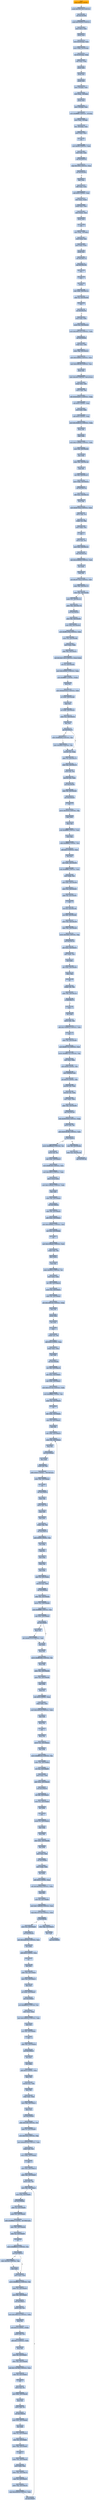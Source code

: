 digraph G {
node[shape=rectangle,style=filled,fillcolor=lightsteelblue,color=lightsteelblue]
bgcolor="transparent"
a0x01001f7cpushl_0x60UINT8[label="start\npushl $0x60<UINT8>",color="lightgrey",fillcolor="orange"];
a0x01001f7epushl_0x10011a0UINT32[label="0x01001f7e\npushl $0x10011a0<UINT32>"];
a0x01001f83call_0x01002f08[label="0x01001f83\ncall 0x01002f08"];
a0x01002f08pushl_0x1002f5cUINT32[label="0x01002f08\npushl $0x1002f5c<UINT32>"];
a0x01002f0dmovl_fs_0_eax[label="0x01002f0d\nmovl %fs:0, %eax"];
a0x01002f13pushl_eax[label="0x01002f13\npushl %eax"];
a0x01002f14movl_0x10esp__eax[label="0x01002f14\nmovl 0x10(%esp), %eax"];
a0x01002f18movl_ebp_0x10esp_[label="0x01002f18\nmovl %ebp, 0x10(%esp)"];
a0x01002f1cleal_0x10esp__ebp[label="0x01002f1c\nleal 0x10(%esp), %ebp"];
a0x01002f20subl_eax_esp[label="0x01002f20\nsubl %eax, %esp"];
a0x01002f22pushl_ebx[label="0x01002f22\npushl %ebx"];
a0x01002f23pushl_esi[label="0x01002f23\npushl %esi"];
a0x01002f24pushl_edi[label="0x01002f24\npushl %edi"];
a0x01002f25movl__8ebp__eax[label="0x01002f25\nmovl -8(%ebp), %eax"];
a0x01002f28movl_esp__24ebp_[label="0x01002f28\nmovl %esp, -24(%ebp)"];
a0x01002f2bpushl_eax[label="0x01002f2b\npushl %eax"];
a0x01002f2cmovl__4ebp__eax[label="0x01002f2c\nmovl -4(%ebp), %eax"];
a0x01002f2fmovl_0xffffffffUINT32__4ebp_[label="0x01002f2f\nmovl $0xffffffff<UINT32>, -4(%ebp)"];
a0x01002f36movl_eax__8ebp_[label="0x01002f36\nmovl %eax, -8(%ebp)"];
a0x01002f39leal__16ebp__eax[label="0x01002f39\nleal -16(%ebp), %eax"];
a0x01002f3cmovl_eax_fs_0[label="0x01002f3c\nmovl %eax, %fs:0"];
a0x01002f42ret[label="0x01002f42\nret"];
a0x01001f88movl_0x94UINT32_edi[label="0x01001f88\nmovl $0x94<UINT32>, %edi"];
a0x01001f8dmovl_edi_eax[label="0x01001f8d\nmovl %edi, %eax"];
a0x01001f8fcall_0x01003070[label="0x01001f8f\ncall 0x01003070"];
a0x01003070cmpl_0x1000UINT32_eax[label="0x01003070\ncmpl $0x1000<UINT32>, %eax"];
a0x01003075jae_0x01003085[label="0x01003075\njae 0x01003085"];
a0x01003077negl_eax[label="0x01003077\nnegl %eax"];
a0x01003079addl_esp_eax[label="0x01003079\naddl %esp, %eax"];
a0x0100307baddl_0x4UINT8_eax[label="0x0100307b\naddl $0x4<UINT8>, %eax"];
a0x0100307etestl_eax_eax_[label="0x0100307e\ntestl %eax, (%eax)"];
a0x01003080xchgl_eax_esp[label="0x01003080\nxchgl %eax, %esp"];
a0x01003081movl_eax__eax[label="0x01003081\nmovl (%eax), %eax"];
a0x01003083pushl_eax[label="0x01003083\npushl %eax"];
a0x01003084ret[label="0x01003084\nret"];
a0x01001f94movl_esp__24ebp_[label="0x01001f94\nmovl %esp, -24(%ebp)"];
a0x01001f97movl_esp_esi[label="0x01001f97\nmovl %esp, %esi"];
a0x01001f99movl_edi_esi_[label="0x01001f99\nmovl %edi, (%esi)"];
a0x01001f9bpushl_esi[label="0x01001f9b\npushl %esi"];
a0x01001f9ccall_0x0100c173[label="0x01001f9c\ncall 0x0100c173"];
a0x0100c173jmp_0x0100c183[label="0x0100c173\njmp 0x0100c183"];
a0x0100c183cmc_[label="0x0100c183\ncmc "];
a0x0100c184cmc_[label="0x0100c184\ncmc "];
a0x0100c185pusha_[label="0x0100c185\npusha "];
a0x0100c186sbbl_edx_0x0100c11e[label="0x0100c186\nsbbl %edx, 0x0100c11e"];
a0x0100c18caddb_al_0x0100c008[label="0x0100c18c\naddb %al, 0x0100c008"];
a0x0100c192cmc_[label="0x0100c192\ncmc "];
a0x0100c193jno_0x0100c19a[label="0x0100c193\njno 0x0100c19a"];
a0x0100c19amovl_edi_ebx[label="0x0100c19a\nmovl %edi, %ebx"];
a0x0100c19cmovb_ch_0x0100c0c0[label="0x0100c19c\nmovb %ch, 0x0100c0c0"];
a0x0100c1a2movl_0x209f1355UINT32_ebx[label="0x0100c1a2\nmovl $0x209f1355<UINT32>, %ebx"];
a0x0100c1a7call_0x0100c06f[label="0x0100c1a7\ncall 0x0100c06f"];
a0x0100c06fxchgl_esi_edi[label="0x0100c06f\nxchgl %esi, %edi"];
a0x0100c071sbbw_bp_0x0100c022[label="0x0100c071\nsbbw %bp, 0x0100c022"];
a0x0100c078movl_0x10ef69cUINT32_ecx[label="0x0100c078\nmovl $0x10ef69c<UINT32>, %ecx"];
a0x0100c07dmovl_0x100b1f0UINT32_esi[label="0x0100c07d\nmovl $0x100b1f0<UINT32>, %esi"];
a0x0100c082decw_bx[label="0x0100c082\ndecw %bx"];
a0x0100c084subw_0xc08UINT16_0xe1aesi_[label="0x0100c084\nsubw $0xc08<UINT16>, 0xe1a(%esi)"];
a0x0100c08dxchgl_ebx_edi[label="0x0100c08d\nxchgl %ebx, %edi"];
a0x0100c08fmovw_bp_bx[label="0x0100c08f\nmovw %bp, %bx"];
a0x0100c092sbbl_0x6e9ae857UINT32_ebp[label="0x0100c092\nsbbl $0x6e9ae857<UINT32>, %ebp"];
a0x0100c098subl_0x4UINT8_esp[label="0x0100c098\nsubl $0x4<UINT8>, %esp"];
a0x0100c09bmovl_edi_ebx[label="0x0100c09b\nmovl %edi, %ebx"];
a0x0100c09daddl_0x4UINT8_esp[label="0x0100c09d\naddl $0x4<UINT8>, %esp"];
a0x0100c0a0movl_0x180e6c55UINT32_ebp[label="0x0100c0a0\nmovl $0x180e6c55<UINT32>, %ebp"];
a0x0100c0a5decw_bx[label="0x0100c0a5\ndecw %bx"];
a0x0100c0a7popl_ebp[label="0x0100c0a7\npopl %ebp"];
a0x0100c0a8movl_0x37ad0f0eUINT32_ebx[label="0x0100c0a8\nmovl $0x37ad0f0e<UINT32>, %ebx"];
a0x0100c0adxorw_dx_0x0100c009[label="0x0100c0ad\nxorw %dx, 0x0100c009"];
a0x0100c0b4jmp_ebp[label="0x0100c0b4\njmp %ebp"];
a0x0100c1acsbbw_bx_0x0100c149[label="0x0100c1ac\nsbbw %bx, 0x0100c149"];
a0x0100c1b3incb_bl[label="0x0100c1b3\nincb %bl"];
a0x0100c1b5orw_dx_0x0100c147[label="0x0100c1b5\norw %dx, 0x0100c147"];
a0x0100c1bcmovl_ebp_0x0100c01a[label="0x0100c1bc\nmovl %ebp, 0x0100c01a"];
a0x0100c1c2call_0x0100c12a[label="0x0100c1c2\ncall 0x0100c12a"];
a0x0100c12asbbl_ecx_0x0100c11f[label="0x0100c12a\nsbbl %ecx, 0x0100c11f"];
a0x0100c130incw_bp[label="0x0100c130\nincw %bp"];
a0x0100c132movl_0xfd743eaUINT32_edx[label="0x0100c132\nmovl $0xfd743ea<UINT32>, %edx"];
a0x0100c137movw_bp_si[label="0x0100c137\nmovw %bp, %si"];
a0x0100c13axchgw_si_bp[label="0x0100c13a\nxchgw %si, %bp"];
a0x0100c13dmovl_ebp_esi[label="0x0100c13d\nmovl %ebp, %esi"];
a0x0100c13fret[label="0x0100c13f\nret"];
a0x0100c1c7movw_ax_si[label="0x0100c1c7\nmovw %ax, %si"];
a0x0100c1camovl_esi_0x0100c141[label="0x0100c1ca\nmovl %esi, 0x0100c141"];
a0x0100c1d0jmp_0x0100c1e2[label="0x0100c1d0\njmp 0x0100c1e2"];
a0x0100c1e2sbbl_0x3c0ddf5dUINT32_edi[label="0x0100c1e2\nsbbl $0x3c0ddf5d<UINT32>, %edi"];
a0x0100c1e8incl_ebx[label="0x0100c1e8\nincl %ebx"];
a0x0100c1e9incb_bl[label="0x0100c1e9\nincb %bl"];
a0x0100c1ebxorl_0x1ff7782aUINT32_edi[label="0x0100c1eb\nxorl $0x1ff7782a<UINT32>, %edi"];
a0x0100c1f1sbbw_bx_0x0100c179[label="0x0100c1f1\nsbbw %bx, 0x0100c179"];
a0x0100c1f8subw_bx_0x0100c0bd[label="0x0100c1f8\nsubw %bx, 0x0100c0bd"];
a0x0100c1ffandb_ch_0x0100c141[label="0x0100c1ff\nandb %ch, 0x0100c141"];
a0x0100c205addw_bx_0x0100c179[label="0x0100c205\naddw %bx, 0x0100c179"];
a0x0100c20ccall_0x0100c0c9[label="0x0100c20c\ncall 0x0100c0c9"];
a0x0100c0c9adcb_dh_0x0100c0b8[label="0x0100c0c9\nadcb %dh, 0x0100c0b8"];
a0x0100c0cfsubl_edi_0x0100c000[label="0x0100c0cf\nsubl %edi, 0x0100c000"];
a0x0100c0d5movl_0xfff1a764UINT32_ebx[label="0x0100c0d5\nmovl $0xfff1a764<UINT32>, %ebx"];
a0x0100c0daadcw_cx_0x0100c068[label="0x0100c0da\nadcw %cx, 0x0100c068"];
a0x0100c0e1movl_eax_ebp[label="0x0100c0e1\nmovl %eax, %ebp"];
a0x0100c0e3addb_bh_0x0100c01f[label="0x0100c0e3\naddb %bh, 0x0100c01f"];
a0x0100c0e9subl_0x54b372a5UINT32_ecxebx_[label="0x0100c0e9\nsubl $0x54b372a5<UINT32>, (%ecx,%ebx)"];
a0x0100c0f0orw_si_0x0100c000[label="0x0100c0f0\norw %si, 0x0100c000"];
a0x0100c0f7movl_0x100c0b7UINT32_ebp[label="0x0100c0f7\nmovl $0x100c0b7<UINT32>, %ebp"];
a0x0100c0fcxorb_0xfffffff7UINT8_ebp_[label="0x0100c0fc\nxorb $0xfffffff7<UINT8>, (%ebp)"];
a0x0100c100incw_si[label="0x0100c100\nincw %si"];
a0x0100c102movl_0x6af59283UINT32_ebx[label="0x0100c102\nmovl $0x6af59283<UINT32>, %ebx"];
a0x0100c107orl_eax_0x0100c068[label="0x0100c107\norl %eax, 0x0100c068"];
a0x0100c10dpopl_esi[label="0x0100c10d\npopl %esi"];
a0x0100c10eorl_edx_0x0100c01b[label="0x0100c10e\norl %edx, 0x0100c01b"];
a0x0100c114subw_cx_0x0100c01b[label="0x0100c114\nsubw %cx, 0x0100c01b"];
a0x0100c11bjmp_esi[label="0x0100c11b\njmp %esi"];
a0x0100c211jge_0x0100c221[label="0x0100c211\njge 0x0100c221"];
a0x0100c221movzwl_si_ebp[label="0x0100c221\nmovzwl %si, %ebp"];
a0x0100c224addw_si_0x0100c178[label="0x0100c224\naddw %si, 0x0100c178"];
a0x0100c22bsbbb_ah_0x0100c124[label="0x0100c22b\nsbbb %ah, 0x0100c124"];
a0x0100c231movb_dl_bl[label="0x0100c231\nmovb %dl, %bl"];
a0x0100c233movswl_bx_ebx[label="0x0100c233\nmovswl %bx, %ebx"];
a0x0100c236call_0x0100c00f[label="0x0100c236\ncall 0x0100c00f"];
a0x0100c00fsbbb_bl_0x0100c009[label="0x0100c00f\nsbbb %bl, 0x0100c009"];
a0x0100c015call_0x0100c029[label="0x0100c015\ncall 0x0100c029"];
a0x0100c029stc_[label="0x0100c029\nstc "];
a0x0100c02amovw_0x3818UINT16_bp[label="0x0100c02a\nmovw $0x3818<UINT16>, %bp"];
a0x0100c02epopl_ebx[label="0x0100c02e\npopl %ebx"];
a0x0100c02fdecw_di[label="0x0100c02f\ndecw %di"];
a0x0100c031subl_0xffffffffUINT32_ecx[label="0x0100c031\nsubl $0xffffffff<UINT32>, %ecx"];
a0x0100c037incw_bp[label="0x0100c037\nincw %bp"];
a0x0100c039sbbb_0xfffffff4UINT8_bh[label="0x0100c039\nsbbb $0xfffffff4<UINT8>, %bh"];
a0x0100c03caddl_0x2UINT32_ecx[label="0x0100c03c\naddl $0x2<UINT32>, %ecx"];
a0x0100c042incl_esi[label="0x0100c042\nincl %esi"];
a0x0100c043adcl_edx_0x0100c004[label="0x0100c043\nadcl %edx, 0x0100c004"];
a0x0100c049subl_0xffffffffUINT32_ecx[label="0x0100c049\nsubl $0xffffffff<UINT32>, %ecx"];
a0x0100c04fmovl_ebp_esi[label="0x0100c04f\nmovl %ebp, %esi"];
a0x0100c051andl_edx_0x0100c006[label="0x0100c051\nandl %edx, 0x0100c006"];
a0x0100c057adcw_cx_0x0100c002[label="0x0100c057\nadcw %cx, 0x0100c002"];
a0x0100c05eaddb_bl_0x0100c002[label="0x0100c05e\naddb %bl, 0x0100c002"];
a0x0100c064ret[label="0x0100c064\nret"];
a0x0100c23borb_ch_0x0100c140[label="0x0100c23b\norb %ch, 0x0100c140"];
a0x0100c241orb_dh_0x0100c006[label="0x0100c241\norb %dh, 0x0100c006"];
a0x0100c247adcw_dx_0x0100c168[label="0x0100c247\nadcw %dx, 0x0100c168"];
a0x0100c24esbbw_bx_0x0100c008[label="0x0100c24e\nsbbw %bx, 0x0100c008"];
a0x0100c255movw_0x3fa8UINT16_bp[label="0x0100c255\nmovw $0x3fa8<UINT16>, %bp"];
a0x0100c259call_0x0100c14f[label="0x0100c259\ncall 0x0100c14f"];
a0x0100c14fadcl_ecx_0x0100c022[label="0x0100c14f\nadcl %ecx, 0x0100c022"];
a0x0100c155movl_edx_esi[label="0x0100c155\nmovl %edx, %esi"];
a0x0100c157incl_edx[label="0x0100c157\nincl %edx"];
a0x0100c158adcl_eax_0x0100c004[label="0x0100c158\nadcl %eax, 0x0100c004"];
a0x0100c15edecw_bp[label="0x0100c15e\ndecw %bp"];
a0x0100c160ret[label="0x0100c160\nret"];
a0x0100c25exchgw_di_bp[label="0x0100c25e\nxchgw %di, %bp"];
a0x0100c261andw_dx_0x0100c143[label="0x0100c261\nandw %dx, 0x0100c143"];
a0x0100c268js_0x0100c273[label="0x0100c268\njs 0x0100c273"];
a0x0100c26ecmc_[label="0x0100c26e\ncmc "];
a0x0100c26fincl_ebp[label="0x0100c26f\nincl %ebp"];
a0x0100c270movw_dx_bp[label="0x0100c270\nmovw %dx, %bp"];
a0x0100c273addl_0x374bd933UINT32_ebx[label="0x0100c273\naddl $0x374bd933<UINT32>, %ebx"];
a0x0100c279stc_[label="0x0100c279\nstc "];
a0x0100c27aandw_di_0x0100c069[label="0x0100c27a\nandw %di, 0x0100c069"];
a0x0100c281movl_0xf82722UINT32_edi[label="0x0100c281\nmovl $0xf82722<UINT32>, %edi"];
a0x0100c286movw_0xffffd276UINT16_bp[label="0x0100c286\nmovw $0xffffd276<UINT16>, %bp"];
a0x0100c28amovl_esi_ebp[label="0x0100c28a\nmovl %esi, %ebp"];
a0x0100c28cxorb_0x6fUINT8_bh[label="0x0100c28c\nxorb $0x6f<UINT8>, %bh"];
a0x0100c28fnotb_0x898deedi_[label="0x0100c28f\nnotb 0x898de(%edi)"];
a0x0100c295orb_0x26UINT8_bh[label="0x0100c295\norb $0x26<UINT8>, %bh"];
a0x0100c298movzwl_di_ebx[label="0x0100c298\nmovzwl %di, %ebx"];
a0x0100c29bmovzwl_di_ebx[label="0x0100c29b\nmovzwl %di, %ebx"];
a0x0100c29emovl_edx_ebx[label="0x0100c29e\nmovl %edx, %ebx"];
a0x0100c2a0addw_dx_0x0100c065[label="0x0100c2a0\naddw %dx, 0x0100c065"];
a0x0100c2a7jmp_0x0100c2b6[label="0x0100c2a7\njmp 0x0100c2b6"];
a0x0100c2b6sbbl_0x992043fUINT32_ebp[label="0x0100c2b6\nsbbl $0x992043f<UINT32>, %ebp"];
a0x0100c2bcmovw_dx_di[label="0x0100c2bc\nmovw %dx, %di"];
a0x0100c2bfaddl_0xf028b396UINT32_ebx[label="0x0100c2bf\naddl $0xf028b396<UINT32>, %ebx"];
a0x0100c2c5je_0x0100beb3[label="0x0100c2c5\nje 0x0100beb3"];
a0x0100c2cbsubb_bl_0x0100c0bb[label="0x0100c2cb\nsubb %bl, 0x0100c0bb"];
a0x0100c2d1sbbb_ah_0x0100c166[label="0x0100c2d1\nsbbb %ah, 0x0100c166"];
a0x0100c2d7jmp_0x0100c1f8[label="0x0100c2d7\njmp 0x0100c1f8"];
a0x0100c217adcw_0xffffaf00UINT16_bp[label="0x0100c217\nadcw $0xffffaf00<UINT16>, %bp"];
a0x0100c21csubw_0x49f5UINT16_bx[label="0x0100c21c\nsubw $0x49f5<UINT16>, %bx"];
a0x0100beb3movw_0xffffdab4UINT16_di[label="0x0100beb3\nmovw $0xffffdab4<UINT16>, %di"];
a0x0100beb7movb_dl_bl[label="0x0100beb7\nmovb %dl, %bl"];
a0x0100beb9sbbl_eax_0x0100be29[label="0x0100beb9\nsbbl %eax, 0x0100be29"];
a0x0100bebfmovl_0xff02d9UINT32_ecx[label="0x0100bebf\nmovl $0xff02d9<UINT32>, %ecx"];
a0x0100bec4movl_0x1bb52UINT32_ebx[label="0x0100bec4\nmovl $0x1bb52<UINT32>, %ebx"];
a0x0100bec9decw_ecxebx_[label="0x0100bec9\ndecw (%ecx,%ebx)"];
a0x0100becdmovl_0x11ef4cdcUINT32_ebx[label="0x0100becd\nmovl $0x11ef4cdc<UINT32>, %ebx"];
a0x0100bed2decl_edi[label="0x0100bed2\ndecl %edi"];
a0x0100bed3subw_dx_0x0100bead[label="0x0100bed3\nsubw %dx, 0x0100bead"];
a0x0100bedacall_0x0100be5a[label="0x0100beda\ncall 0x0100be5a"];
a0x0100be5asubb_bh_0x0100be50[label="0x0100be5a\nsubb %bh, 0x0100be50"];
a0x0100be60addl_eax_0x0100bda1[label="0x0100be60\naddl %eax, 0x0100bda1"];
a0x0100be66movl_0x10b6692UINT32_esi[label="0x0100be66\nmovl $0x10b6692<UINT32>, %esi"];
a0x0100be6bxorl_esi_0x0100bdbe[label="0x0100be6b\nxorl %esi, 0x0100bdbe"];
a0x0100be71ret[label="0x0100be71\nret"];
a0x0100bedfmovl_0x100bea9UINT32_ecx[label="0x0100bedf\nmovl $0x100bea9<UINT32>, %ecx"];
a0x0100bee4xchgw_bp_bx[label="0x0100bee4\nxchgw %bp, %bx"];
a0x0100bee7decl_ecx_[label="0x0100bee7\ndecl (%ecx)"];
a0x0100bee9incw_bx[label="0x0100bee9\nincw %bx"];
a0x0100beebsbbw_0x693cUINT16_di[label="0x0100beeb\nsbbw $0x693c<UINT16>, %di"];
a0x0100bef0movl_edx_ebp[label="0x0100bef0\nmovl %edx, %ebp"];
a0x0100bef2orb_bh_0x0100be28[label="0x0100bef2\norb %bh, 0x0100be28"];
a0x0100bef8movb_ch_0x0100be2a[label="0x0100bef8\nmovb %ch, 0x0100be2a"];
a0x0100befeandb_ah_0x0100bea3[label="0x0100befe\nandb %ah, 0x0100bea3"];
a0x0100bf04adcl_0x2cf6010fUINT32_ebp[label="0x0100bf04\nadcl $0x2cf6010f<UINT32>, %ebp"];
a0x0100bf0aincb_ch[label="0x0100bf0a\nincb %ch"];
a0x0100bf0cpushl_ebp[label="0x0100bf0c\npushl %ebp"];
a0x0100bf0dincl_ecx[label="0x0100bf0d\nincl %ecx"];
a0x0100bf0ecmc_[label="0x0100bf0e\ncmc "];
a0x0100bf0fxchgb_ch_bl[label="0x0100bf0f\nxchgb %ch, %bl"];
a0x0100bf11addl_0x4UINT8_esp[label="0x0100bf11\naddl $0x4<UINT8>, %esp"];
a0x0100bf14xchgl_ebx_ebp[label="0x0100bf14\nxchgl %ebx, %ebp"];
a0x0100bf16incl_edi[label="0x0100bf16\nincl %edi"];
a0x0100bf17call_0x0100be80[label="0x0100bf17\ncall 0x0100be80"];
a0x0100be80orw_dx_0x0100be7b[label="0x0100be80\norw %dx, 0x0100be7b"];
a0x0100be87adcl_ecx_0x0100bdc5[label="0x0100be87\nadcl %ecx, 0x0100bdc5"];
a0x0100be8dsubl_edx_0x0100be51[label="0x0100be8d\nsubl %edx, 0x0100be51"];
a0x0100be93movl_0x21017bcUINT32_edx[label="0x0100be93\nmovl $0x21017bc<UINT32>, %edx"];
a0x0100be98xorb_0xfffffffdUINT8_bh[label="0x0100be98\nxorb $0xfffffffd<UINT8>, %bh"];
a0x0100be9bandw_ax_0x0100be2b[label="0x0100be9b\nandw %ax, 0x0100be2b"];
a0x0100bea2ret[label="0x0100bea2\nret"];
a0x0100bf1csbbl_edx_0x0100bdba[label="0x0100bf1c\nsbbl %edx, 0x0100bdba"];
a0x0100bf22xorb_ch_0x0100be52[label="0x0100bf22\nxorb %ch, 0x0100be52"];
a0x0100bf28incb_bl[label="0x0100bf28\nincb %bl"];
a0x0100bf2asubl_ebx_0x0100be28[label="0x0100bf2a\nsubl %ebx, 0x0100be28"];
a0x0100bf30subw_dx_0x0100bead[label="0x0100bf30\nsubw %dx, 0x0100bead"];
a0x0100bf37incb_bl[label="0x0100bf37\nincb %bl"];
a0x0100bf39call_0x0100bda6[label="0x0100bf39\ncall 0x0100bda6"];
a0x0100bda6decl_ebx[label="0x0100bda6\ndecl %ebx"];
a0x0100bda7movb_dl_bh[label="0x0100bda7\nmovb %dl, %bh"];
a0x0100bda9addb_0x63UINT8__706706esi_[label="0x0100bda9\naddb $0x63<UINT8>, -706706(%esi)"];
a0x0100bdb0sbbw_bx_0x0100bda0[label="0x0100bdb0\nsbbw %bx, 0x0100bda0"];
a0x0100bdb7ret[label="0x0100bdb7\nret"];
a0x0100bf3ecall_0x0100bf53[label="0x0100bf3e\ncall 0x0100bf53"];
a0x0100bf53decw_di[label="0x0100bf53\ndecw %di"];
a0x0100bf55movw_di_cx[label="0x0100bf55\nmovw %di, %cx"];
a0x0100bf58popl_edi[label="0x0100bf58\npopl %edi"];
a0x0100bf59decl_ecx[label="0x0100bf59\ndecl %ecx"];
a0x0100bf5axchgw_bp_di[label="0x0100bf5a\nxchgw %bp, %di"];
a0x0100bf5dcall_0x0100bf73[label="0x0100bf5d\ncall 0x0100bf73"];
a0x0100bf73andb_0x69UINT8_bh[label="0x0100bf73\nandb $0x69<UINT8>, %bh"];
a0x0100bf76incl_ebp[label="0x0100bf76\nincl %ebp"];
a0x0100bf77incb_cl[label="0x0100bf77\nincb %cl"];
a0x0100bf79popl_ebp[label="0x0100bf79\npopl %ebp"];
a0x0100bf7adecw_di[label="0x0100bf7a\ndecw %di"];
a0x0100bf7cdecl_edi[label="0x0100bf7c\ndecl %edi"];
a0x0100bf7dadcb_al_0x0100bf6a[label="0x0100bf7d\nadcb %al, 0x0100bf6a"];
a0x0100bf83movswl_ax_ebx[label="0x0100bf83\nmovswl %ax, %ebx"];
a0x0100bf86call_0x0100bdca[label="0x0100bf86\ncall 0x0100bdca"];
a0x0100bdcaaddb_bh_0x0100bdbe[label="0x0100bdca\naddb %bh, 0x0100bdbe"];
a0x0100bdd0movw_cx_0x0100bd9d[label="0x0100bdd0\nmovw %cx, 0x0100bd9d"];
a0x0100bdd7subl_0xffffffffUINT32_esi[label="0x0100bdd7\nsubl $0xffffffff<UINT32>, %esi"];
a0x0100bdddsubl_ecx_0x0100bdc0[label="0x0100bddd\nsubl %ecx, 0x0100bdc0"];
a0x0100bde3jle_0x0100bdf1[label="0x0100bde3\njle 0x0100bdf1"];
a0x0100bdf1incl_ecx[label="0x0100bdf1\nincl %ecx"];
a0x0100bdf2incw_cx[label="0x0100bdf2\nincw %cx"];
a0x0100bdf4movw_0xffffc980UINT16_di[label="0x0100bdf4\nmovw $0xffffc980<UINT16>, %di"];
a0x0100bdf8decw_bp[label="0x0100bdf8\ndecw %bp"];
a0x0100bdfaaddw_bx_0x0100bd9d[label="0x0100bdfa\naddw %bx, 0x0100bd9d"];
a0x0100be01andw_bx_0x0100bd9b[label="0x0100be01\nandw %bx, 0x0100bd9b"];
a0x0100be08popl_ebp[label="0x0100be08\npopl %ebp"];
a0x0100be09decb_cl[label="0x0100be09\ndecb %cl"];
a0x0100be0bsubl_0x4UINT8_esp[label="0x0100be0b\nsubl $0x4<UINT8>, %esp"];
a0x0100be0exchgl_ebx_ecx[label="0x0100be0e\nxchgl %ebx, %ecx"];
a0x0100be10movl_0x55e61e3UINT32_ebx[label="0x0100be10\nmovl $0x55e61e3<UINT32>, %ebx"];
a0x0100be15popl_edi[label="0x0100be15\npopl %edi"];
a0x0100be16decw_cx[label="0x0100be16\ndecw %cx"];
a0x0100be18cld_[label="0x0100be18\ncld "];
a0x0100be19decw_cx[label="0x0100be19\ndecw %cx"];
a0x0100be1bmovb_ch_0x0100bda1[label="0x0100be1b\nmovb %ch, 0x0100bda1"];
a0x0100be21jmp_ebp[label="0x0100be21\njmp %ebp"];
a0x0100bf8bmovw_0xffff9250UINT16_bp[label="0x0100bf8b\nmovw $0xffff9250<UINT16>, %bp"];
a0x0100bf8fsubw_ax_0x0100bf6a[label="0x0100bf8f\nsubw %ax, 0x0100bf6a"];
a0x0100bf96orw_ax_0x0100bd99[label="0x0100bf96\norw %ax, 0x0100bd99"];
a0x0100bf9dmovl_eax_edi[label="0x0100bf9d\nmovl %eax, %edi"];
a0x0100bf9faddl_eax_0x0100be50[label="0x0100bf9f\naddl %eax, 0x0100be50"];
a0x0100bfa5call_0x0100be30[label="0x0100bfa5\ncall 0x0100be30"];
a0x0100be30orb_dh_0x0100be2b[label="0x0100be30\norb %dh, 0x0100be2b"];
a0x0100be36xorw_cx_0x0100bdbf[label="0x0100be36\nxorw %cx, 0x0100bdbf"];
a0x0100be3dincl_edx[label="0x0100be3d\nincl %edx"];
a0x0100be3estd_[label="0x0100be3e\nstd "];
a0x0100be3fmovb_cl_0x0100bdc4[label="0x0100be3f\nmovb %cl, 0x0100bdc4"];
a0x0100be45popl_ebp[label="0x0100be45\npopl %ebp"];
a0x0100be46incw_bx[label="0x0100be46\nincw %bx"];
a0x0100be48sbbl_edx_0x0100bd9b[label="0x0100be48\nsbbl %edx, 0x0100bd9b"];
a0x0100be4ejmp_ebp[label="0x0100be4e\njmp %ebp"];
a0x0100bfaamovl_ecx_edi[label="0x0100bfaa\nmovl %ecx, %edi"];
a0x0100bfaccall_0x0100bfbe[label="0x0100bfac\ncall 0x0100bfbe"];
a0x0100bfbemovl_ebp_ebx[label="0x0100bfbe\nmovl %ebp, %ebx"];
a0x0100bfc0incl_ebx[label="0x0100bfc0\nincl %ebx"];
a0x0100bfc1addl_0x4UINT8_esp[label="0x0100bfc1\naddl $0x4<UINT8>, %esp"];
a0x0100bfc4adcl_0x34d285bUINT32_ebp[label="0x0100bfc4\nadcl $0x34d285b<UINT32>, %ebp"];
a0x0100bfcaincb_bh[label="0x0100bfca\nincb %bh"];
a0x0100bfccxorb_dl_0x0100bdbe[label="0x0100bfcc\nxorb %dl, 0x0100bdbe"];
a0x0100bfd2movl_0x77afb028UINT32_ecx[label="0x0100bfd2\nmovl $0x77afb028<UINT32>, %ecx"];
a0x0100bfd7cmpl_0x2103754UINT32_edx[label="0x0100bfd7\ncmpl $0x2103754<UINT32>, %edx"];
a0x0100bfddje_0x0100bc6e[label="0x0100bfdd\nje 0x0100bc6e"];
a0x0100bfe3sbbw_bp_0x0100be54[label="0x0100bfe3\nsbbw %bp, 0x0100be54"];
a0x0100bfeadecl_edi[label="0x0100bfea\ndecl %edi"];
a0x0100bfebjmp_0x0100bf30[label="0x0100bfeb\njmp 0x0100bf30"];
a0x0100bde9decw_cx[label="0x0100bde9\ndecw %cx"];
a0x0100bdebadcl_0x8fc1213UINT32_edi[label="0x0100bdeb\nadcl $0x8fc1213<UINT32>, %edi"];
a0x0100bc6exorw_cx_0x0100bbd9[label="0x0100bc6e\nxorw %cx, 0x0100bbd9"];
a0x0100bc75call_0x0100bc8d[label="0x0100bc75\ncall 0x0100bc8d"];
a0x0100bc8dadcl_0x3a4df18dUINT32_ecx[label="0x0100bc8d\nadcl $0x3a4df18d<UINT32>, %ecx"];
a0x0100bc93incl_ebp[label="0x0100bc93\nincl %ebp"];
a0x0100bc94addl_0x4UINT8_esp[label="0x0100bc94\naddl $0x4<UINT8>, %esp"];
a0x0100bc97stc_[label="0x0100bc97\nstc "];
a0x0100bc98incl_esi[label="0x0100bc98\nincl %esi"];
a0x0100bc99subb_dh_0x0100bbaf[label="0x0100bc99\nsubb %dh, 0x0100bbaf"];
a0x0100bc9fxorw_ax_0x0100bc22[label="0x0100bc9f\nxorw %ax, 0x0100bc22"];
a0x0100bca6decl_esi[label="0x0100bca6\ndecl %esi"];
a0x0100bca7orl_eax_0x0100bc67[label="0x0100bca7\norl %eax, 0x0100bc67"];
a0x0100bcadcall_0x0100bbe2[label="0x0100bcad\ncall 0x0100bbe2"];
a0x0100bbe2orw_0xfffff826UINT16_cx[label="0x0100bbe2\norw $0xfffff826<UINT16>, %cx"];
a0x0100bbe7movl_ecx_ebp[label="0x0100bbe7\nmovl %ecx, %ebp"];
a0x0100bbe9movl_0x106d43aUINT32_ebx[label="0x0100bbe9\nmovl $0x106d43a<UINT32>, %ebx"];
a0x0100bbeeincb_ch[label="0x0100bbee\nincb %ch"];
a0x0100bbf0orw_bx_0x0100bbae[label="0x0100bbf0\norw %bx, 0x0100bbae"];
a0x0100bbf7ret[label="0x0100bbf7\nret"];
a0x0100bcb2addb_dh_0x0100bbdb[label="0x0100bcb2\naddb %dh, 0x0100bbdb"];
a0x0100bcb8call_0x0100bccd[label="0x0100bcb8\ncall 0x0100bccd"];
a0x0100bccdincl_esi[label="0x0100bccd\nincl %esi"];
a0x0100bcceincl_ebp[label="0x0100bcce\nincl %ebp"];
a0x0100bccfaddl_0x4UINT8_esp[label="0x0100bccf\naddl $0x4<UINT8>, %esp"];
a0x0100bcd2decw_di[label="0x0100bcd2\ndecw %di"];
a0x0100bcd4movzwl_cx_edi[label="0x0100bcd4\nmovzwl %cx, %edi"];
a0x0100bcd7incw_di[label="0x0100bcd7\nincw %di"];
a0x0100bcd9xchgl_edi_ebp[label="0x0100bcd9\nxchgl %edi, %ebp"];
a0x0100bcdbxorw_bp_0x0100bcc5[label="0x0100bcdb\nxorw %bp, 0x0100bcc5"];
a0x0100bce2decw_cx[label="0x0100bce2\ndecw %cx"];
a0x0100bce4call_0x0100bbb8[label="0x0100bce4\ncall 0x0100bbb8"];
a0x0100bbb8andw_0x2c8fUINT16_di[label="0x0100bbb8\nandw $0x2c8f<UINT16>, %di"];
a0x0100bbbdandb_cl_0x0100bb89[label="0x0100bbbd\nandb %cl, 0x0100bb89"];
a0x0100bbc3xorw_0x51b4UINT16_bp[label="0x0100bbc3\nxorw $0x51b4<UINT16>, %bp"];
a0x0100bbc8movl_0xe44d1ddUINT32_edx[label="0x0100bbc8\nmovl $0xe44d1dd<UINT32>, %edx"];
a0x0100bbcdxchgl_edi_esi[label="0x0100bbcd\nxchgl %edi, %esi"];
a0x0100bbcfmovl_ebp_0x0100bbb2[label="0x0100bbcf\nmovl %ebp, 0x0100bbb2"];
a0x0100bbd5ret[label="0x0100bbd5\nret"];
a0x0100bce9movl_esi_0x0100bc23[label="0x0100bce9\nmovl %esi, 0x0100bc23"];
a0x0100bcefaddw_dx_0x0100bb87[label="0x0100bcef\naddw %dx, 0x0100bb87"];
a0x0100bcf6movw_bx_di[label="0x0100bcf6\nmovw %bx, %di"];
a0x0100bcf9xorw_bx_0x0100bcc5[label="0x0100bcf9\nxorw %bx, 0x0100bcc5"];
a0x0100bd00movl_edi_0x0100bb81[label="0x0100bd00\nmovl %edi, 0x0100bb81"];
a0x0100bd06call_0x0100bb8e[label="0x0100bd06\ncall 0x0100bb8e"];
a0x0100bb8eaddb_al_0x0100bb84[label="0x0100bb8e\naddb %al, 0x0100bb84"];
a0x0100bb94andb_ch_0x0100bb85[label="0x0100bb94\nandb %ch, 0x0100bb85"];
a0x0100bb9aaddb_0xffffffebUINT8__407098ebx_[label="0x0100bb9a\naddb $0xffffffeb<UINT8>, -407098(%ebx)"];
a0x0100bba1addb_dh_0x0100bb88[label="0x0100bba1\naddb %dh, 0x0100bb88"];
a0x0100bba7sbbb_al_0x0100bb89[label="0x0100bba7\nsbbb %al, 0x0100bb89"];
a0x0100bbadret[label="0x0100bbad\nret"];
a0x0100bd0bmovw_0xffffd055UINT16_cx[label="0x0100bd0b\nmovw $0xffffd055<UINT16>, %cx"];
a0x0100bd0fjnp_0x0100bd1b[label="0x0100bd0f\njnp 0x0100bd1b"];
a0x0100bd1bmovl_ecx_edi[label="0x0100bd1b\nmovl %ecx, %edi"];
a0x0100bd1dmovw_0xffffdc41UINT16_di[label="0x0100bd1d\nmovw $0xffffdc41<UINT16>, %di"];
a0x0100bd21addw_si_0x0100bc60[label="0x0100bd21\naddw %si, 0x0100bc60"];
a0x0100bd28xorb_bh_0x0100bbb2[label="0x0100bd28\nxorb %bh, 0x0100bbb2"];
a0x0100bd2ecall_0x0100bc2c[label="0x0100bd2e\ncall 0x0100bc2c"];
a0x0100bc2cmovw_dx_cx[label="0x0100bc2c\nmovw %dx, %cx"];
a0x0100bc2fmovl_0x100bc23UINT32_ebp[label="0x0100bc2f\nmovl $0x100bc23<UINT32>, %ebp"];
a0x0100bc34incw_si[label="0x0100bc34\nincw %si"];
a0x0100bc36xorb_0x1fUINT8_ebp_[label="0x0100bc36\nxorb $0x1f<UINT8>, (%ebp)"];
a0x0100bc3amovw_dx_cx[label="0x0100bc3a\nmovw %dx, %cx"];
a0x0100bc3daddl_0x1UINT32_ebx[label="0x0100bc3d\naddl $0x1<UINT32>, %ebx"];
a0x0100bc43incw_di[label="0x0100bc43\nincw %di"];
a0x0100bc45adcb_bl_0x0100bbb3[label="0x0100bc45\nadcb %bl, 0x0100bbb3"];
a0x0100bc4bsbbw_bx_0x0100bb88[label="0x0100bc4b\nsbbw %bx, 0x0100bb88"];
a0x0100bc52subl_0x17ba7fd0UINT32_ecx[label="0x0100bc52\nsubl $0x17ba7fd0<UINT32>, %ecx"];
a0x0100bc58subb_dl_0x0100bbb2[label="0x0100bc58\nsubb %dl, 0x0100bbb2"];
a0x0100bc5eret[label="0x0100bc5e\nret"];
a0x0100bd33movw_ax_si[label="0x0100bd33\nmovw %ax, %si"];
a0x0100bd36adcl_ebx_0x0100bc84[label="0x0100bd36\nadcl %ebx, 0x0100bc84"];
a0x0100bd3cincw_cx[label="0x0100bd3c\nincw %cx"];
a0x0100bd3emovw_bp_si[label="0x0100bd3e\nmovw %bp, %si"];
a0x0100bd41call_0x0100bc06[label="0x0100bd41\ncall 0x0100bc06"];
a0x0100bc06andl_edi_0x0100bbb0[label="0x0100bc06\nandl %edi, 0x0100bbb0"];
a0x0100bc0cincl_edx[label="0x0100bc0c\nincl %edx"];
a0x0100bc0dsbbb_al_0x0100bbdd[label="0x0100bc0d\nsbbb %al, 0x0100bbdd"];
a0x0100bc13adcb_dl_0x0100bbfe[label="0x0100bc13\nadcb %dl, 0x0100bbfe"];
a0x0100bc19sbbw_bp_0x0100bb87[label="0x0100bc19\nsbbw %bp, 0x0100bb87"];
a0x0100bc20ret[label="0x0100bc20\nret"];
a0x0100bd46subw_dx_0x0100bc83[label="0x0100bd46\nsubw %dx, 0x0100bc83"];
a0x0100bd4dmovl_ebx_esi[label="0x0100bd4d\nmovl %ebx, %esi"];
a0x0100bd4fsbbw_dx_0x0100bc7d[label="0x0100bd4f\nsbbw %dx, 0x0100bc7d"];
a0x0100bd56subb_al_0x0100bc00[label="0x0100bd56\nsubb %al, 0x0100bc00"];
a0x0100bd5caddw_bp_0x0100bc26[label="0x0100bd5c\naddw %bp, 0x0100bc26"];
a0x0100bd63cmpl_0xe44ef5dUINT32_edx[label="0x0100bd63\ncmpl $0xe44ef5d<UINT32>, %edx"];
a0x0100bd69jne_0x0100bcf9[label="0x0100bd69\njne 0x0100bcf9"];
a0x0100bd15sbbw_0x3a4UINT16_bp[label="0x0100bd15\nsbbw $0x3a4<UINT16>, %bp"];
a0x0100bd1adecl_edi[label="0x0100bd1a\ndecl %edi"];
a0x01001f7cpushl_0x60UINT8 -> a0x01001f7epushl_0x10011a0UINT32 [color="#000000"];
a0x01001f7epushl_0x10011a0UINT32 -> a0x01001f83call_0x01002f08 [color="#000000"];
a0x01001f83call_0x01002f08 -> a0x01002f08pushl_0x1002f5cUINT32 [color="#000000"];
a0x01002f08pushl_0x1002f5cUINT32 -> a0x01002f0dmovl_fs_0_eax [color="#000000"];
a0x01002f0dmovl_fs_0_eax -> a0x01002f13pushl_eax [color="#000000"];
a0x01002f13pushl_eax -> a0x01002f14movl_0x10esp__eax [color="#000000"];
a0x01002f14movl_0x10esp__eax -> a0x01002f18movl_ebp_0x10esp_ [color="#000000"];
a0x01002f18movl_ebp_0x10esp_ -> a0x01002f1cleal_0x10esp__ebp [color="#000000"];
a0x01002f1cleal_0x10esp__ebp -> a0x01002f20subl_eax_esp [color="#000000"];
a0x01002f20subl_eax_esp -> a0x01002f22pushl_ebx [color="#000000"];
a0x01002f22pushl_ebx -> a0x01002f23pushl_esi [color="#000000"];
a0x01002f23pushl_esi -> a0x01002f24pushl_edi [color="#000000"];
a0x01002f24pushl_edi -> a0x01002f25movl__8ebp__eax [color="#000000"];
a0x01002f25movl__8ebp__eax -> a0x01002f28movl_esp__24ebp_ [color="#000000"];
a0x01002f28movl_esp__24ebp_ -> a0x01002f2bpushl_eax [color="#000000"];
a0x01002f2bpushl_eax -> a0x01002f2cmovl__4ebp__eax [color="#000000"];
a0x01002f2cmovl__4ebp__eax -> a0x01002f2fmovl_0xffffffffUINT32__4ebp_ [color="#000000"];
a0x01002f2fmovl_0xffffffffUINT32__4ebp_ -> a0x01002f36movl_eax__8ebp_ [color="#000000"];
a0x01002f36movl_eax__8ebp_ -> a0x01002f39leal__16ebp__eax [color="#000000"];
a0x01002f39leal__16ebp__eax -> a0x01002f3cmovl_eax_fs_0 [color="#000000"];
a0x01002f3cmovl_eax_fs_0 -> a0x01002f42ret [color="#000000"];
a0x01002f42ret -> a0x01001f88movl_0x94UINT32_edi [color="#000000"];
a0x01001f88movl_0x94UINT32_edi -> a0x01001f8dmovl_edi_eax [color="#000000"];
a0x01001f8dmovl_edi_eax -> a0x01001f8fcall_0x01003070 [color="#000000"];
a0x01001f8fcall_0x01003070 -> a0x01003070cmpl_0x1000UINT32_eax [color="#000000"];
a0x01003070cmpl_0x1000UINT32_eax -> a0x01003075jae_0x01003085 [color="#000000"];
a0x01003075jae_0x01003085 -> a0x01003077negl_eax [color="#000000",label="F"];
a0x01003077negl_eax -> a0x01003079addl_esp_eax [color="#000000"];
a0x01003079addl_esp_eax -> a0x0100307baddl_0x4UINT8_eax [color="#000000"];
a0x0100307baddl_0x4UINT8_eax -> a0x0100307etestl_eax_eax_ [color="#000000"];
a0x0100307etestl_eax_eax_ -> a0x01003080xchgl_eax_esp [color="#000000"];
a0x01003080xchgl_eax_esp -> a0x01003081movl_eax__eax [color="#000000"];
a0x01003081movl_eax__eax -> a0x01003083pushl_eax [color="#000000"];
a0x01003083pushl_eax -> a0x01003084ret [color="#000000"];
a0x01003084ret -> a0x01001f94movl_esp__24ebp_ [color="#000000"];
a0x01001f94movl_esp__24ebp_ -> a0x01001f97movl_esp_esi [color="#000000"];
a0x01001f97movl_esp_esi -> a0x01001f99movl_edi_esi_ [color="#000000"];
a0x01001f99movl_edi_esi_ -> a0x01001f9bpushl_esi [color="#000000"];
a0x01001f9bpushl_esi -> a0x01001f9ccall_0x0100c173 [color="#000000"];
a0x01001f9ccall_0x0100c173 -> a0x0100c173jmp_0x0100c183 [color="#000000"];
a0x0100c173jmp_0x0100c183 -> a0x0100c183cmc_ [color="#000000"];
a0x0100c183cmc_ -> a0x0100c184cmc_ [color="#000000"];
a0x0100c184cmc_ -> a0x0100c185pusha_ [color="#000000"];
a0x0100c185pusha_ -> a0x0100c186sbbl_edx_0x0100c11e [color="#000000"];
a0x0100c186sbbl_edx_0x0100c11e -> a0x0100c18caddb_al_0x0100c008 [color="#000000"];
a0x0100c18caddb_al_0x0100c008 -> a0x0100c192cmc_ [color="#000000"];
a0x0100c192cmc_ -> a0x0100c193jno_0x0100c19a [color="#000000"];
a0x0100c193jno_0x0100c19a -> a0x0100c19amovl_edi_ebx [color="#000000",label="T"];
a0x0100c19amovl_edi_ebx -> a0x0100c19cmovb_ch_0x0100c0c0 [color="#000000"];
a0x0100c19cmovb_ch_0x0100c0c0 -> a0x0100c1a2movl_0x209f1355UINT32_ebx [color="#000000"];
a0x0100c1a2movl_0x209f1355UINT32_ebx -> a0x0100c1a7call_0x0100c06f [color="#000000"];
a0x0100c1a7call_0x0100c06f -> a0x0100c06fxchgl_esi_edi [color="#000000"];
a0x0100c06fxchgl_esi_edi -> a0x0100c071sbbw_bp_0x0100c022 [color="#000000"];
a0x0100c071sbbw_bp_0x0100c022 -> a0x0100c078movl_0x10ef69cUINT32_ecx [color="#000000"];
a0x0100c078movl_0x10ef69cUINT32_ecx -> a0x0100c07dmovl_0x100b1f0UINT32_esi [color="#000000"];
a0x0100c07dmovl_0x100b1f0UINT32_esi -> a0x0100c082decw_bx [color="#000000"];
a0x0100c082decw_bx -> a0x0100c084subw_0xc08UINT16_0xe1aesi_ [color="#000000"];
a0x0100c084subw_0xc08UINT16_0xe1aesi_ -> a0x0100c08dxchgl_ebx_edi [color="#000000"];
a0x0100c08dxchgl_ebx_edi -> a0x0100c08fmovw_bp_bx [color="#000000"];
a0x0100c08fmovw_bp_bx -> a0x0100c092sbbl_0x6e9ae857UINT32_ebp [color="#000000"];
a0x0100c092sbbl_0x6e9ae857UINT32_ebp -> a0x0100c098subl_0x4UINT8_esp [color="#000000"];
a0x0100c098subl_0x4UINT8_esp -> a0x0100c09bmovl_edi_ebx [color="#000000"];
a0x0100c09bmovl_edi_ebx -> a0x0100c09daddl_0x4UINT8_esp [color="#000000"];
a0x0100c09daddl_0x4UINT8_esp -> a0x0100c0a0movl_0x180e6c55UINT32_ebp [color="#000000"];
a0x0100c0a0movl_0x180e6c55UINT32_ebp -> a0x0100c0a5decw_bx [color="#000000"];
a0x0100c0a5decw_bx -> a0x0100c0a7popl_ebp [color="#000000"];
a0x0100c0a7popl_ebp -> a0x0100c0a8movl_0x37ad0f0eUINT32_ebx [color="#000000"];
a0x0100c0a8movl_0x37ad0f0eUINT32_ebx -> a0x0100c0adxorw_dx_0x0100c009 [color="#000000"];
a0x0100c0adxorw_dx_0x0100c009 -> a0x0100c0b4jmp_ebp [color="#000000"];
a0x0100c0b4jmp_ebp -> a0x0100c1acsbbw_bx_0x0100c149 [color="#000000"];
a0x0100c1acsbbw_bx_0x0100c149 -> a0x0100c1b3incb_bl [color="#000000"];
a0x0100c1b3incb_bl -> a0x0100c1b5orw_dx_0x0100c147 [color="#000000"];
a0x0100c1b5orw_dx_0x0100c147 -> a0x0100c1bcmovl_ebp_0x0100c01a [color="#000000"];
a0x0100c1bcmovl_ebp_0x0100c01a -> a0x0100c1c2call_0x0100c12a [color="#000000"];
a0x0100c1c2call_0x0100c12a -> a0x0100c12asbbl_ecx_0x0100c11f [color="#000000"];
a0x0100c12asbbl_ecx_0x0100c11f -> a0x0100c130incw_bp [color="#000000"];
a0x0100c130incw_bp -> a0x0100c132movl_0xfd743eaUINT32_edx [color="#000000"];
a0x0100c132movl_0xfd743eaUINT32_edx -> a0x0100c137movw_bp_si [color="#000000"];
a0x0100c137movw_bp_si -> a0x0100c13axchgw_si_bp [color="#000000"];
a0x0100c13axchgw_si_bp -> a0x0100c13dmovl_ebp_esi [color="#000000"];
a0x0100c13dmovl_ebp_esi -> a0x0100c13fret [color="#000000"];
a0x0100c13fret -> a0x0100c1c7movw_ax_si [color="#000000"];
a0x0100c1c7movw_ax_si -> a0x0100c1camovl_esi_0x0100c141 [color="#000000"];
a0x0100c1camovl_esi_0x0100c141 -> a0x0100c1d0jmp_0x0100c1e2 [color="#000000"];
a0x0100c1d0jmp_0x0100c1e2 -> a0x0100c1e2sbbl_0x3c0ddf5dUINT32_edi [color="#000000"];
a0x0100c1e2sbbl_0x3c0ddf5dUINT32_edi -> a0x0100c1e8incl_ebx [color="#000000"];
a0x0100c1e8incl_ebx -> a0x0100c1e9incb_bl [color="#000000"];
a0x0100c1e9incb_bl -> a0x0100c1ebxorl_0x1ff7782aUINT32_edi [color="#000000"];
a0x0100c1ebxorl_0x1ff7782aUINT32_edi -> a0x0100c1f1sbbw_bx_0x0100c179 [color="#000000"];
a0x0100c1f1sbbw_bx_0x0100c179 -> a0x0100c1f8subw_bx_0x0100c0bd [color="#000000"];
a0x0100c1f8subw_bx_0x0100c0bd -> a0x0100c1ffandb_ch_0x0100c141 [color="#000000"];
a0x0100c1ffandb_ch_0x0100c141 -> a0x0100c205addw_bx_0x0100c179 [color="#000000"];
a0x0100c205addw_bx_0x0100c179 -> a0x0100c20ccall_0x0100c0c9 [color="#000000"];
a0x0100c20ccall_0x0100c0c9 -> a0x0100c0c9adcb_dh_0x0100c0b8 [color="#000000"];
a0x0100c0c9adcb_dh_0x0100c0b8 -> a0x0100c0cfsubl_edi_0x0100c000 [color="#000000"];
a0x0100c0cfsubl_edi_0x0100c000 -> a0x0100c0d5movl_0xfff1a764UINT32_ebx [color="#000000"];
a0x0100c0d5movl_0xfff1a764UINT32_ebx -> a0x0100c0daadcw_cx_0x0100c068 [color="#000000"];
a0x0100c0daadcw_cx_0x0100c068 -> a0x0100c0e1movl_eax_ebp [color="#000000"];
a0x0100c0e1movl_eax_ebp -> a0x0100c0e3addb_bh_0x0100c01f [color="#000000"];
a0x0100c0e3addb_bh_0x0100c01f -> a0x0100c0e9subl_0x54b372a5UINT32_ecxebx_ [color="#000000"];
a0x0100c0e9subl_0x54b372a5UINT32_ecxebx_ -> a0x0100c0f0orw_si_0x0100c000 [color="#000000"];
a0x0100c0f0orw_si_0x0100c000 -> a0x0100c0f7movl_0x100c0b7UINT32_ebp [color="#000000"];
a0x0100c0f7movl_0x100c0b7UINT32_ebp -> a0x0100c0fcxorb_0xfffffff7UINT8_ebp_ [color="#000000"];
a0x0100c0fcxorb_0xfffffff7UINT8_ebp_ -> a0x0100c100incw_si [color="#000000"];
a0x0100c100incw_si -> a0x0100c102movl_0x6af59283UINT32_ebx [color="#000000"];
a0x0100c102movl_0x6af59283UINT32_ebx -> a0x0100c107orl_eax_0x0100c068 [color="#000000"];
a0x0100c107orl_eax_0x0100c068 -> a0x0100c10dpopl_esi [color="#000000"];
a0x0100c10dpopl_esi -> a0x0100c10eorl_edx_0x0100c01b [color="#000000"];
a0x0100c10eorl_edx_0x0100c01b -> a0x0100c114subw_cx_0x0100c01b [color="#000000"];
a0x0100c114subw_cx_0x0100c01b -> a0x0100c11bjmp_esi [color="#000000"];
a0x0100c11bjmp_esi -> a0x0100c211jge_0x0100c221 [color="#000000"];
a0x0100c211jge_0x0100c221 -> a0x0100c221movzwl_si_ebp [color="#000000",label="T"];
a0x0100c221movzwl_si_ebp -> a0x0100c224addw_si_0x0100c178 [color="#000000"];
a0x0100c224addw_si_0x0100c178 -> a0x0100c22bsbbb_ah_0x0100c124 [color="#000000"];
a0x0100c22bsbbb_ah_0x0100c124 -> a0x0100c231movb_dl_bl [color="#000000"];
a0x0100c231movb_dl_bl -> a0x0100c233movswl_bx_ebx [color="#000000"];
a0x0100c233movswl_bx_ebx -> a0x0100c236call_0x0100c00f [color="#000000"];
a0x0100c236call_0x0100c00f -> a0x0100c00fsbbb_bl_0x0100c009 [color="#000000"];
a0x0100c00fsbbb_bl_0x0100c009 -> a0x0100c015call_0x0100c029 [color="#000000"];
a0x0100c015call_0x0100c029 -> a0x0100c029stc_ [color="#000000"];
a0x0100c029stc_ -> a0x0100c02amovw_0x3818UINT16_bp [color="#000000"];
a0x0100c02amovw_0x3818UINT16_bp -> a0x0100c02epopl_ebx [color="#000000"];
a0x0100c02epopl_ebx -> a0x0100c02fdecw_di [color="#000000"];
a0x0100c02fdecw_di -> a0x0100c031subl_0xffffffffUINT32_ecx [color="#000000"];
a0x0100c031subl_0xffffffffUINT32_ecx -> a0x0100c037incw_bp [color="#000000"];
a0x0100c037incw_bp -> a0x0100c039sbbb_0xfffffff4UINT8_bh [color="#000000"];
a0x0100c039sbbb_0xfffffff4UINT8_bh -> a0x0100c03caddl_0x2UINT32_ecx [color="#000000"];
a0x0100c03caddl_0x2UINT32_ecx -> a0x0100c042incl_esi [color="#000000"];
a0x0100c042incl_esi -> a0x0100c043adcl_edx_0x0100c004 [color="#000000"];
a0x0100c043adcl_edx_0x0100c004 -> a0x0100c049subl_0xffffffffUINT32_ecx [color="#000000"];
a0x0100c049subl_0xffffffffUINT32_ecx -> a0x0100c04fmovl_ebp_esi [color="#000000"];
a0x0100c04fmovl_ebp_esi -> a0x0100c051andl_edx_0x0100c006 [color="#000000"];
a0x0100c051andl_edx_0x0100c006 -> a0x0100c057adcw_cx_0x0100c002 [color="#000000"];
a0x0100c057adcw_cx_0x0100c002 -> a0x0100c05eaddb_bl_0x0100c002 [color="#000000"];
a0x0100c05eaddb_bl_0x0100c002 -> a0x0100c064ret [color="#000000"];
a0x0100c064ret -> a0x0100c23borb_ch_0x0100c140 [color="#000000"];
a0x0100c23borb_ch_0x0100c140 -> a0x0100c241orb_dh_0x0100c006 [color="#000000"];
a0x0100c241orb_dh_0x0100c006 -> a0x0100c247adcw_dx_0x0100c168 [color="#000000"];
a0x0100c247adcw_dx_0x0100c168 -> a0x0100c24esbbw_bx_0x0100c008 [color="#000000"];
a0x0100c24esbbw_bx_0x0100c008 -> a0x0100c255movw_0x3fa8UINT16_bp [color="#000000"];
a0x0100c255movw_0x3fa8UINT16_bp -> a0x0100c259call_0x0100c14f [color="#000000"];
a0x0100c259call_0x0100c14f -> a0x0100c14fadcl_ecx_0x0100c022 [color="#000000"];
a0x0100c14fadcl_ecx_0x0100c022 -> a0x0100c155movl_edx_esi [color="#000000"];
a0x0100c155movl_edx_esi -> a0x0100c157incl_edx [color="#000000"];
a0x0100c157incl_edx -> a0x0100c158adcl_eax_0x0100c004 [color="#000000"];
a0x0100c158adcl_eax_0x0100c004 -> a0x0100c15edecw_bp [color="#000000"];
a0x0100c15edecw_bp -> a0x0100c160ret [color="#000000"];
a0x0100c160ret -> a0x0100c25exchgw_di_bp [color="#000000"];
a0x0100c25exchgw_di_bp -> a0x0100c261andw_dx_0x0100c143 [color="#000000"];
a0x0100c261andw_dx_0x0100c143 -> a0x0100c268js_0x0100c273 [color="#000000"];
a0x0100c268js_0x0100c273 -> a0x0100c26ecmc_ [color="#000000",label="F"];
a0x0100c26ecmc_ -> a0x0100c26fincl_ebp [color="#000000"];
a0x0100c26fincl_ebp -> a0x0100c270movw_dx_bp [color="#000000"];
a0x0100c270movw_dx_bp -> a0x0100c273addl_0x374bd933UINT32_ebx [color="#000000"];
a0x0100c273addl_0x374bd933UINT32_ebx -> a0x0100c279stc_ [color="#000000"];
a0x0100c279stc_ -> a0x0100c27aandw_di_0x0100c069 [color="#000000"];
a0x0100c27aandw_di_0x0100c069 -> a0x0100c281movl_0xf82722UINT32_edi [color="#000000"];
a0x0100c281movl_0xf82722UINT32_edi -> a0x0100c286movw_0xffffd276UINT16_bp [color="#000000"];
a0x0100c286movw_0xffffd276UINT16_bp -> a0x0100c28amovl_esi_ebp [color="#000000"];
a0x0100c28amovl_esi_ebp -> a0x0100c28cxorb_0x6fUINT8_bh [color="#000000"];
a0x0100c28cxorb_0x6fUINT8_bh -> a0x0100c28fnotb_0x898deedi_ [color="#000000"];
a0x0100c28fnotb_0x898deedi_ -> a0x0100c295orb_0x26UINT8_bh [color="#000000"];
a0x0100c295orb_0x26UINT8_bh -> a0x0100c298movzwl_di_ebx [color="#000000"];
a0x0100c298movzwl_di_ebx -> a0x0100c29bmovzwl_di_ebx [color="#000000"];
a0x0100c29bmovzwl_di_ebx -> a0x0100c29emovl_edx_ebx [color="#000000"];
a0x0100c29emovl_edx_ebx -> a0x0100c2a0addw_dx_0x0100c065 [color="#000000"];
a0x0100c2a0addw_dx_0x0100c065 -> a0x0100c2a7jmp_0x0100c2b6 [color="#000000"];
a0x0100c2a7jmp_0x0100c2b6 -> a0x0100c2b6sbbl_0x992043fUINT32_ebp [color="#000000"];
a0x0100c2b6sbbl_0x992043fUINT32_ebp -> a0x0100c2bcmovw_dx_di [color="#000000"];
a0x0100c2bcmovw_dx_di -> a0x0100c2bfaddl_0xf028b396UINT32_ebx [color="#000000"];
a0x0100c2bfaddl_0xf028b396UINT32_ebx -> a0x0100c2c5je_0x0100beb3 [color="#000000"];
a0x0100c2c5je_0x0100beb3 -> a0x0100c2cbsubb_bl_0x0100c0bb [color="#000000",label="F"];
a0x0100c2cbsubb_bl_0x0100c0bb -> a0x0100c2d1sbbb_ah_0x0100c166 [color="#000000"];
a0x0100c2d1sbbb_ah_0x0100c166 -> a0x0100c2d7jmp_0x0100c1f8 [color="#000000"];
a0x0100c2d7jmp_0x0100c1f8 -> a0x0100c1f8subw_bx_0x0100c0bd [color="#000000"];
a0x0100c211jge_0x0100c221 -> a0x0100c217adcw_0xffffaf00UINT16_bp [color="#000000",label="F"];
a0x0100c217adcw_0xffffaf00UINT16_bp -> a0x0100c21csubw_0x49f5UINT16_bx [color="#000000"];
a0x0100c21csubw_0x49f5UINT16_bx -> a0x0100c221movzwl_si_ebp [color="#000000"];
a0x0100c2c5je_0x0100beb3 -> a0x0100beb3movw_0xffffdab4UINT16_di [color="#000000",label="T"];
a0x0100beb3movw_0xffffdab4UINT16_di -> a0x0100beb7movb_dl_bl [color="#000000"];
a0x0100beb7movb_dl_bl -> a0x0100beb9sbbl_eax_0x0100be29 [color="#000000"];
a0x0100beb9sbbl_eax_0x0100be29 -> a0x0100bebfmovl_0xff02d9UINT32_ecx [color="#000000"];
a0x0100bebfmovl_0xff02d9UINT32_ecx -> a0x0100bec4movl_0x1bb52UINT32_ebx [color="#000000"];
a0x0100bec4movl_0x1bb52UINT32_ebx -> a0x0100bec9decw_ecxebx_ [color="#000000"];
a0x0100bec9decw_ecxebx_ -> a0x0100becdmovl_0x11ef4cdcUINT32_ebx [color="#000000"];
a0x0100becdmovl_0x11ef4cdcUINT32_ebx -> a0x0100bed2decl_edi [color="#000000"];
a0x0100bed2decl_edi -> a0x0100bed3subw_dx_0x0100bead [color="#000000"];
a0x0100bed3subw_dx_0x0100bead -> a0x0100bedacall_0x0100be5a [color="#000000"];
a0x0100bedacall_0x0100be5a -> a0x0100be5asubb_bh_0x0100be50 [color="#000000"];
a0x0100be5asubb_bh_0x0100be50 -> a0x0100be60addl_eax_0x0100bda1 [color="#000000"];
a0x0100be60addl_eax_0x0100bda1 -> a0x0100be66movl_0x10b6692UINT32_esi [color="#000000"];
a0x0100be66movl_0x10b6692UINT32_esi -> a0x0100be6bxorl_esi_0x0100bdbe [color="#000000"];
a0x0100be6bxorl_esi_0x0100bdbe -> a0x0100be71ret [color="#000000"];
a0x0100be71ret -> a0x0100bedfmovl_0x100bea9UINT32_ecx [color="#000000"];
a0x0100bedfmovl_0x100bea9UINT32_ecx -> a0x0100bee4xchgw_bp_bx [color="#000000"];
a0x0100bee4xchgw_bp_bx -> a0x0100bee7decl_ecx_ [color="#000000"];
a0x0100bee7decl_ecx_ -> a0x0100bee9incw_bx [color="#000000"];
a0x0100bee9incw_bx -> a0x0100beebsbbw_0x693cUINT16_di [color="#000000"];
a0x0100beebsbbw_0x693cUINT16_di -> a0x0100bef0movl_edx_ebp [color="#000000"];
a0x0100bef0movl_edx_ebp -> a0x0100bef2orb_bh_0x0100be28 [color="#000000"];
a0x0100bef2orb_bh_0x0100be28 -> a0x0100bef8movb_ch_0x0100be2a [color="#000000"];
a0x0100bef8movb_ch_0x0100be2a -> a0x0100befeandb_ah_0x0100bea3 [color="#000000"];
a0x0100befeandb_ah_0x0100bea3 -> a0x0100bf04adcl_0x2cf6010fUINT32_ebp [color="#000000"];
a0x0100bf04adcl_0x2cf6010fUINT32_ebp -> a0x0100bf0aincb_ch [color="#000000"];
a0x0100bf0aincb_ch -> a0x0100bf0cpushl_ebp [color="#000000"];
a0x0100bf0cpushl_ebp -> a0x0100bf0dincl_ecx [color="#000000"];
a0x0100bf0dincl_ecx -> a0x0100bf0ecmc_ [color="#000000"];
a0x0100bf0ecmc_ -> a0x0100bf0fxchgb_ch_bl [color="#000000"];
a0x0100bf0fxchgb_ch_bl -> a0x0100bf11addl_0x4UINT8_esp [color="#000000"];
a0x0100bf11addl_0x4UINT8_esp -> a0x0100bf14xchgl_ebx_ebp [color="#000000"];
a0x0100bf14xchgl_ebx_ebp -> a0x0100bf16incl_edi [color="#000000"];
a0x0100bf16incl_edi -> a0x0100bf17call_0x0100be80 [color="#000000"];
a0x0100bf17call_0x0100be80 -> a0x0100be80orw_dx_0x0100be7b [color="#000000"];
a0x0100be80orw_dx_0x0100be7b -> a0x0100be87adcl_ecx_0x0100bdc5 [color="#000000"];
a0x0100be87adcl_ecx_0x0100bdc5 -> a0x0100be8dsubl_edx_0x0100be51 [color="#000000"];
a0x0100be8dsubl_edx_0x0100be51 -> a0x0100be93movl_0x21017bcUINT32_edx [color="#000000"];
a0x0100be93movl_0x21017bcUINT32_edx -> a0x0100be98xorb_0xfffffffdUINT8_bh [color="#000000"];
a0x0100be98xorb_0xfffffffdUINT8_bh -> a0x0100be9bandw_ax_0x0100be2b [color="#000000"];
a0x0100be9bandw_ax_0x0100be2b -> a0x0100bea2ret [color="#000000"];
a0x0100bea2ret -> a0x0100bf1csbbl_edx_0x0100bdba [color="#000000"];
a0x0100bf1csbbl_edx_0x0100bdba -> a0x0100bf22xorb_ch_0x0100be52 [color="#000000"];
a0x0100bf22xorb_ch_0x0100be52 -> a0x0100bf28incb_bl [color="#000000"];
a0x0100bf28incb_bl -> a0x0100bf2asubl_ebx_0x0100be28 [color="#000000"];
a0x0100bf2asubl_ebx_0x0100be28 -> a0x0100bf30subw_dx_0x0100bead [color="#000000"];
a0x0100bf30subw_dx_0x0100bead -> a0x0100bf37incb_bl [color="#000000"];
a0x0100bf37incb_bl -> a0x0100bf39call_0x0100bda6 [color="#000000"];
a0x0100bf39call_0x0100bda6 -> a0x0100bda6decl_ebx [color="#000000"];
a0x0100bda6decl_ebx -> a0x0100bda7movb_dl_bh [color="#000000"];
a0x0100bda7movb_dl_bh -> a0x0100bda9addb_0x63UINT8__706706esi_ [color="#000000"];
a0x0100bda9addb_0x63UINT8__706706esi_ -> a0x0100bdb0sbbw_bx_0x0100bda0 [color="#000000"];
a0x0100bdb0sbbw_bx_0x0100bda0 -> a0x0100bdb7ret [color="#000000"];
a0x0100bdb7ret -> a0x0100bf3ecall_0x0100bf53 [color="#000000"];
a0x0100bf3ecall_0x0100bf53 -> a0x0100bf53decw_di [color="#000000"];
a0x0100bf53decw_di -> a0x0100bf55movw_di_cx [color="#000000"];
a0x0100bf55movw_di_cx -> a0x0100bf58popl_edi [color="#000000"];
a0x0100bf58popl_edi -> a0x0100bf59decl_ecx [color="#000000"];
a0x0100bf59decl_ecx -> a0x0100bf5axchgw_bp_di [color="#000000"];
a0x0100bf5axchgw_bp_di -> a0x0100bf5dcall_0x0100bf73 [color="#000000"];
a0x0100bf5dcall_0x0100bf73 -> a0x0100bf73andb_0x69UINT8_bh [color="#000000"];
a0x0100bf73andb_0x69UINT8_bh -> a0x0100bf76incl_ebp [color="#000000"];
a0x0100bf76incl_ebp -> a0x0100bf77incb_cl [color="#000000"];
a0x0100bf77incb_cl -> a0x0100bf79popl_ebp [color="#000000"];
a0x0100bf79popl_ebp -> a0x0100bf7adecw_di [color="#000000"];
a0x0100bf7adecw_di -> a0x0100bf7cdecl_edi [color="#000000"];
a0x0100bf7cdecl_edi -> a0x0100bf7dadcb_al_0x0100bf6a [color="#000000"];
a0x0100bf7dadcb_al_0x0100bf6a -> a0x0100bf83movswl_ax_ebx [color="#000000"];
a0x0100bf83movswl_ax_ebx -> a0x0100bf86call_0x0100bdca [color="#000000"];
a0x0100bf86call_0x0100bdca -> a0x0100bdcaaddb_bh_0x0100bdbe [color="#000000"];
a0x0100bdcaaddb_bh_0x0100bdbe -> a0x0100bdd0movw_cx_0x0100bd9d [color="#000000"];
a0x0100bdd0movw_cx_0x0100bd9d -> a0x0100bdd7subl_0xffffffffUINT32_esi [color="#000000"];
a0x0100bdd7subl_0xffffffffUINT32_esi -> a0x0100bdddsubl_ecx_0x0100bdc0 [color="#000000"];
a0x0100bdddsubl_ecx_0x0100bdc0 -> a0x0100bde3jle_0x0100bdf1 [color="#000000"];
a0x0100bde3jle_0x0100bdf1 -> a0x0100bdf1incl_ecx [color="#000000",label="T"];
a0x0100bdf1incl_ecx -> a0x0100bdf2incw_cx [color="#000000"];
a0x0100bdf2incw_cx -> a0x0100bdf4movw_0xffffc980UINT16_di [color="#000000"];
a0x0100bdf4movw_0xffffc980UINT16_di -> a0x0100bdf8decw_bp [color="#000000"];
a0x0100bdf8decw_bp -> a0x0100bdfaaddw_bx_0x0100bd9d [color="#000000"];
a0x0100bdfaaddw_bx_0x0100bd9d -> a0x0100be01andw_bx_0x0100bd9b [color="#000000"];
a0x0100be01andw_bx_0x0100bd9b -> a0x0100be08popl_ebp [color="#000000"];
a0x0100be08popl_ebp -> a0x0100be09decb_cl [color="#000000"];
a0x0100be09decb_cl -> a0x0100be0bsubl_0x4UINT8_esp [color="#000000"];
a0x0100be0bsubl_0x4UINT8_esp -> a0x0100be0exchgl_ebx_ecx [color="#000000"];
a0x0100be0exchgl_ebx_ecx -> a0x0100be10movl_0x55e61e3UINT32_ebx [color="#000000"];
a0x0100be10movl_0x55e61e3UINT32_ebx -> a0x0100be15popl_edi [color="#000000"];
a0x0100be15popl_edi -> a0x0100be16decw_cx [color="#000000"];
a0x0100be16decw_cx -> a0x0100be18cld_ [color="#000000"];
a0x0100be18cld_ -> a0x0100be19decw_cx [color="#000000"];
a0x0100be19decw_cx -> a0x0100be1bmovb_ch_0x0100bda1 [color="#000000"];
a0x0100be1bmovb_ch_0x0100bda1 -> a0x0100be21jmp_ebp [color="#000000"];
a0x0100be21jmp_ebp -> a0x0100bf8bmovw_0xffff9250UINT16_bp [color="#000000"];
a0x0100bf8bmovw_0xffff9250UINT16_bp -> a0x0100bf8fsubw_ax_0x0100bf6a [color="#000000"];
a0x0100bf8fsubw_ax_0x0100bf6a -> a0x0100bf96orw_ax_0x0100bd99 [color="#000000"];
a0x0100bf96orw_ax_0x0100bd99 -> a0x0100bf9dmovl_eax_edi [color="#000000"];
a0x0100bf9dmovl_eax_edi -> a0x0100bf9faddl_eax_0x0100be50 [color="#000000"];
a0x0100bf9faddl_eax_0x0100be50 -> a0x0100bfa5call_0x0100be30 [color="#000000"];
a0x0100bfa5call_0x0100be30 -> a0x0100be30orb_dh_0x0100be2b [color="#000000"];
a0x0100be30orb_dh_0x0100be2b -> a0x0100be36xorw_cx_0x0100bdbf [color="#000000"];
a0x0100be36xorw_cx_0x0100bdbf -> a0x0100be3dincl_edx [color="#000000"];
a0x0100be3dincl_edx -> a0x0100be3estd_ [color="#000000"];
a0x0100be3estd_ -> a0x0100be3fmovb_cl_0x0100bdc4 [color="#000000"];
a0x0100be3fmovb_cl_0x0100bdc4 -> a0x0100be45popl_ebp [color="#000000"];
a0x0100be45popl_ebp -> a0x0100be46incw_bx [color="#000000"];
a0x0100be46incw_bx -> a0x0100be48sbbl_edx_0x0100bd9b [color="#000000"];
a0x0100be48sbbl_edx_0x0100bd9b -> a0x0100be4ejmp_ebp [color="#000000"];
a0x0100be4ejmp_ebp -> a0x0100bfaamovl_ecx_edi [color="#000000"];
a0x0100bfaamovl_ecx_edi -> a0x0100bfaccall_0x0100bfbe [color="#000000"];
a0x0100bfaccall_0x0100bfbe -> a0x0100bfbemovl_ebp_ebx [color="#000000"];
a0x0100bfbemovl_ebp_ebx -> a0x0100bfc0incl_ebx [color="#000000"];
a0x0100bfc0incl_ebx -> a0x0100bfc1addl_0x4UINT8_esp [color="#000000"];
a0x0100bfc1addl_0x4UINT8_esp -> a0x0100bfc4adcl_0x34d285bUINT32_ebp [color="#000000"];
a0x0100bfc4adcl_0x34d285bUINT32_ebp -> a0x0100bfcaincb_bh [color="#000000"];
a0x0100bfcaincb_bh -> a0x0100bfccxorb_dl_0x0100bdbe [color="#000000"];
a0x0100bfccxorb_dl_0x0100bdbe -> a0x0100bfd2movl_0x77afb028UINT32_ecx [color="#000000"];
a0x0100bfd2movl_0x77afb028UINT32_ecx -> a0x0100bfd7cmpl_0x2103754UINT32_edx [color="#000000"];
a0x0100bfd7cmpl_0x2103754UINT32_edx -> a0x0100bfddje_0x0100bc6e [color="#000000"];
a0x0100bfddje_0x0100bc6e -> a0x0100bfe3sbbw_bp_0x0100be54 [color="#000000",label="F"];
a0x0100bfe3sbbw_bp_0x0100be54 -> a0x0100bfeadecl_edi [color="#000000"];
a0x0100bfeadecl_edi -> a0x0100bfebjmp_0x0100bf30 [color="#000000"];
a0x0100bfebjmp_0x0100bf30 -> a0x0100bf30subw_dx_0x0100bead [color="#000000"];
a0x0100bde3jle_0x0100bdf1 -> a0x0100bde9decw_cx [color="#000000",label="F"];
a0x0100bde9decw_cx -> a0x0100bdebadcl_0x8fc1213UINT32_edi [color="#000000"];
a0x0100bdebadcl_0x8fc1213UINT32_edi -> a0x0100bdf1incl_ecx [color="#000000"];
a0x0100bfddje_0x0100bc6e -> a0x0100bc6exorw_cx_0x0100bbd9 [color="#000000",label="T"];
a0x0100bc6exorw_cx_0x0100bbd9 -> a0x0100bc75call_0x0100bc8d [color="#000000"];
a0x0100bc75call_0x0100bc8d -> a0x0100bc8dadcl_0x3a4df18dUINT32_ecx [color="#000000"];
a0x0100bc8dadcl_0x3a4df18dUINT32_ecx -> a0x0100bc93incl_ebp [color="#000000"];
a0x0100bc93incl_ebp -> a0x0100bc94addl_0x4UINT8_esp [color="#000000"];
a0x0100bc94addl_0x4UINT8_esp -> a0x0100bc97stc_ [color="#000000"];
a0x0100bc97stc_ -> a0x0100bc98incl_esi [color="#000000"];
a0x0100bc98incl_esi -> a0x0100bc99subb_dh_0x0100bbaf [color="#000000"];
a0x0100bc99subb_dh_0x0100bbaf -> a0x0100bc9fxorw_ax_0x0100bc22 [color="#000000"];
a0x0100bc9fxorw_ax_0x0100bc22 -> a0x0100bca6decl_esi [color="#000000"];
a0x0100bca6decl_esi -> a0x0100bca7orl_eax_0x0100bc67 [color="#000000"];
a0x0100bca7orl_eax_0x0100bc67 -> a0x0100bcadcall_0x0100bbe2 [color="#000000"];
a0x0100bcadcall_0x0100bbe2 -> a0x0100bbe2orw_0xfffff826UINT16_cx [color="#000000"];
a0x0100bbe2orw_0xfffff826UINT16_cx -> a0x0100bbe7movl_ecx_ebp [color="#000000"];
a0x0100bbe7movl_ecx_ebp -> a0x0100bbe9movl_0x106d43aUINT32_ebx [color="#000000"];
a0x0100bbe9movl_0x106d43aUINT32_ebx -> a0x0100bbeeincb_ch [color="#000000"];
a0x0100bbeeincb_ch -> a0x0100bbf0orw_bx_0x0100bbae [color="#000000"];
a0x0100bbf0orw_bx_0x0100bbae -> a0x0100bbf7ret [color="#000000"];
a0x0100bbf7ret -> a0x0100bcb2addb_dh_0x0100bbdb [color="#000000"];
a0x0100bcb2addb_dh_0x0100bbdb -> a0x0100bcb8call_0x0100bccd [color="#000000"];
a0x0100bcb8call_0x0100bccd -> a0x0100bccdincl_esi [color="#000000"];
a0x0100bccdincl_esi -> a0x0100bcceincl_ebp [color="#000000"];
a0x0100bcceincl_ebp -> a0x0100bccfaddl_0x4UINT8_esp [color="#000000"];
a0x0100bccfaddl_0x4UINT8_esp -> a0x0100bcd2decw_di [color="#000000"];
a0x0100bcd2decw_di -> a0x0100bcd4movzwl_cx_edi [color="#000000"];
a0x0100bcd4movzwl_cx_edi -> a0x0100bcd7incw_di [color="#000000"];
a0x0100bcd7incw_di -> a0x0100bcd9xchgl_edi_ebp [color="#000000"];
a0x0100bcd9xchgl_edi_ebp -> a0x0100bcdbxorw_bp_0x0100bcc5 [color="#000000"];
a0x0100bcdbxorw_bp_0x0100bcc5 -> a0x0100bce2decw_cx [color="#000000"];
a0x0100bce2decw_cx -> a0x0100bce4call_0x0100bbb8 [color="#000000"];
a0x0100bce4call_0x0100bbb8 -> a0x0100bbb8andw_0x2c8fUINT16_di [color="#000000"];
a0x0100bbb8andw_0x2c8fUINT16_di -> a0x0100bbbdandb_cl_0x0100bb89 [color="#000000"];
a0x0100bbbdandb_cl_0x0100bb89 -> a0x0100bbc3xorw_0x51b4UINT16_bp [color="#000000"];
a0x0100bbc3xorw_0x51b4UINT16_bp -> a0x0100bbc8movl_0xe44d1ddUINT32_edx [color="#000000"];
a0x0100bbc8movl_0xe44d1ddUINT32_edx -> a0x0100bbcdxchgl_edi_esi [color="#000000"];
a0x0100bbcdxchgl_edi_esi -> a0x0100bbcfmovl_ebp_0x0100bbb2 [color="#000000"];
a0x0100bbcfmovl_ebp_0x0100bbb2 -> a0x0100bbd5ret [color="#000000"];
a0x0100bbd5ret -> a0x0100bce9movl_esi_0x0100bc23 [color="#000000"];
a0x0100bce9movl_esi_0x0100bc23 -> a0x0100bcefaddw_dx_0x0100bb87 [color="#000000"];
a0x0100bcefaddw_dx_0x0100bb87 -> a0x0100bcf6movw_bx_di [color="#000000"];
a0x0100bcf6movw_bx_di -> a0x0100bcf9xorw_bx_0x0100bcc5 [color="#000000"];
a0x0100bcf9xorw_bx_0x0100bcc5 -> a0x0100bd00movl_edi_0x0100bb81 [color="#000000"];
a0x0100bd00movl_edi_0x0100bb81 -> a0x0100bd06call_0x0100bb8e [color="#000000"];
a0x0100bd06call_0x0100bb8e -> a0x0100bb8eaddb_al_0x0100bb84 [color="#000000"];
a0x0100bb8eaddb_al_0x0100bb84 -> a0x0100bb94andb_ch_0x0100bb85 [color="#000000"];
a0x0100bb94andb_ch_0x0100bb85 -> a0x0100bb9aaddb_0xffffffebUINT8__407098ebx_ [color="#000000"];
a0x0100bb9aaddb_0xffffffebUINT8__407098ebx_ -> a0x0100bba1addb_dh_0x0100bb88 [color="#000000"];
a0x0100bba1addb_dh_0x0100bb88 -> a0x0100bba7sbbb_al_0x0100bb89 [color="#000000"];
a0x0100bba7sbbb_al_0x0100bb89 -> a0x0100bbadret [color="#000000"];
a0x0100bbadret -> a0x0100bd0bmovw_0xffffd055UINT16_cx [color="#000000"];
a0x0100bd0bmovw_0xffffd055UINT16_cx -> a0x0100bd0fjnp_0x0100bd1b [color="#000000"];
a0x0100bd0fjnp_0x0100bd1b -> a0x0100bd1bmovl_ecx_edi [color="#000000",label="T"];
a0x0100bd1bmovl_ecx_edi -> a0x0100bd1dmovw_0xffffdc41UINT16_di [color="#000000"];
a0x0100bd1dmovw_0xffffdc41UINT16_di -> a0x0100bd21addw_si_0x0100bc60 [color="#000000"];
a0x0100bd21addw_si_0x0100bc60 -> a0x0100bd28xorb_bh_0x0100bbb2 [color="#000000"];
a0x0100bd28xorb_bh_0x0100bbb2 -> a0x0100bd2ecall_0x0100bc2c [color="#000000"];
a0x0100bd2ecall_0x0100bc2c -> a0x0100bc2cmovw_dx_cx [color="#000000"];
a0x0100bc2cmovw_dx_cx -> a0x0100bc2fmovl_0x100bc23UINT32_ebp [color="#000000"];
a0x0100bc2fmovl_0x100bc23UINT32_ebp -> a0x0100bc34incw_si [color="#000000"];
a0x0100bc34incw_si -> a0x0100bc36xorb_0x1fUINT8_ebp_ [color="#000000"];
a0x0100bc36xorb_0x1fUINT8_ebp_ -> a0x0100bc3amovw_dx_cx [color="#000000"];
a0x0100bc3amovw_dx_cx -> a0x0100bc3daddl_0x1UINT32_ebx [color="#000000"];
a0x0100bc3daddl_0x1UINT32_ebx -> a0x0100bc43incw_di [color="#000000"];
a0x0100bc43incw_di -> a0x0100bc45adcb_bl_0x0100bbb3 [color="#000000"];
a0x0100bc45adcb_bl_0x0100bbb3 -> a0x0100bc4bsbbw_bx_0x0100bb88 [color="#000000"];
a0x0100bc4bsbbw_bx_0x0100bb88 -> a0x0100bc52subl_0x17ba7fd0UINT32_ecx [color="#000000"];
a0x0100bc52subl_0x17ba7fd0UINT32_ecx -> a0x0100bc58subb_dl_0x0100bbb2 [color="#000000"];
a0x0100bc58subb_dl_0x0100bbb2 -> a0x0100bc5eret [color="#000000"];
a0x0100bc5eret -> a0x0100bd33movw_ax_si [color="#000000"];
a0x0100bd33movw_ax_si -> a0x0100bd36adcl_ebx_0x0100bc84 [color="#000000"];
a0x0100bd36adcl_ebx_0x0100bc84 -> a0x0100bd3cincw_cx [color="#000000"];
a0x0100bd3cincw_cx -> a0x0100bd3emovw_bp_si [color="#000000"];
a0x0100bd3emovw_bp_si -> a0x0100bd41call_0x0100bc06 [color="#000000"];
a0x0100bd41call_0x0100bc06 -> a0x0100bc06andl_edi_0x0100bbb0 [color="#000000"];
a0x0100bc06andl_edi_0x0100bbb0 -> a0x0100bc0cincl_edx [color="#000000"];
a0x0100bc0cincl_edx -> a0x0100bc0dsbbb_al_0x0100bbdd [color="#000000"];
a0x0100bc0dsbbb_al_0x0100bbdd -> a0x0100bc13adcb_dl_0x0100bbfe [color="#000000"];
a0x0100bc13adcb_dl_0x0100bbfe -> a0x0100bc19sbbw_bp_0x0100bb87 [color="#000000"];
a0x0100bc19sbbw_bp_0x0100bb87 -> a0x0100bc20ret [color="#000000"];
a0x0100bc20ret -> a0x0100bd46subw_dx_0x0100bc83 [color="#000000"];
a0x0100bd46subw_dx_0x0100bc83 -> a0x0100bd4dmovl_ebx_esi [color="#000000"];
a0x0100bd4dmovl_ebx_esi -> a0x0100bd4fsbbw_dx_0x0100bc7d [color="#000000"];
a0x0100bd4fsbbw_dx_0x0100bc7d -> a0x0100bd56subb_al_0x0100bc00 [color="#000000"];
a0x0100bd56subb_al_0x0100bc00 -> a0x0100bd5caddw_bp_0x0100bc26 [color="#000000"];
a0x0100bd5caddw_bp_0x0100bc26 -> a0x0100bd63cmpl_0xe44ef5dUINT32_edx [color="#000000"];
a0x0100bd63cmpl_0xe44ef5dUINT32_edx -> a0x0100bd69jne_0x0100bcf9 [color="#000000"];
a0x0100bd69jne_0x0100bcf9 -> a0x0100bcf9xorw_bx_0x0100bcc5 [color="#000000",label="T"];
a0x0100bd0fjnp_0x0100bd1b -> a0x0100bd15sbbw_0x3a4UINT16_bp [color="#000000",label="F"];
a0x0100bd15sbbw_0x3a4UINT16_bp -> a0x0100bd1adecl_edi [color="#000000"];
a0x0100bd1adecl_edi -> a0x0100bd1bmovl_ecx_edi [color="#000000"];
}

